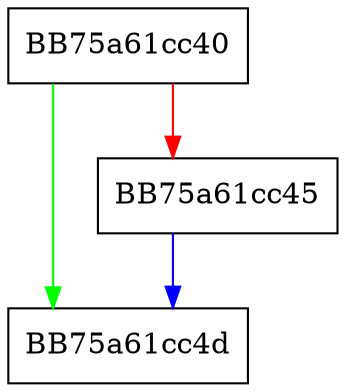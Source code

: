 digraph x86_VMM_predt_ev_handler {
  node [shape="box"];
  graph [splines=ortho];
  BB75a61cc40 -> BB75a61cc4d [color="green"];
  BB75a61cc40 -> BB75a61cc45 [color="red"];
  BB75a61cc45 -> BB75a61cc4d [color="blue"];
}